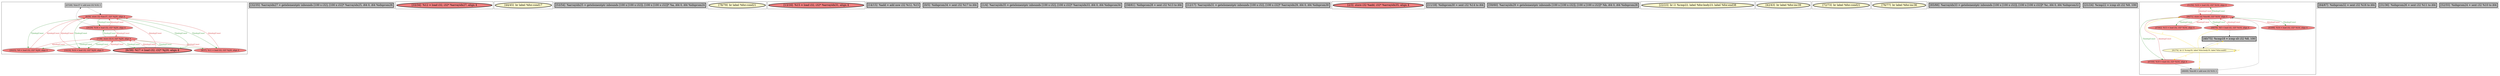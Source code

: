 
digraph G {





subgraph cluster24 {


node876 [fillcolor=grey,label="[27/28]  %inc37 = add nsw i32 %18, 1",shape=rectangle,style=filled ]
node870 [fillcolor=lightcoral,label="[26/29]  %18 = load i32, i32* %j20, align 4",shape=ellipse,style=filled ]
node873 [fillcolor=lightcoral,label="[9/30]  store i32 %inc37, i32* %j20, align 4",shape=ellipse,style=filled ]
node869 [fillcolor=lightcoral,label="[20/25]  %9 = load i32, i32* %j20, align 4",shape=ellipse,style=filled ]
node875 [fillcolor=lightcoral,label="[10/19]  %14 = load i32, i32* %j20, align 4",shape=ellipse,style=filled ]
node871 [fillcolor=lightcoral,label="[7/38]  store i32 0, i32* %j20, align 4",shape=ellipse,style=filled ]
node874 [fillcolor=lightcoral,label="[8/37]  %11 = load i32, i32* %j20, align 4",shape=ellipse,style=filled ]
node872 [penwidth=3.0,fontsize=20,fillcolor=lightcoral,label="[6/39]  %17 = load i32, i32* %j20, align 4",shape=ellipse,style=filled ]

node870->node871 [style=solid,color=firebrick3,label="A|indep|Const",penwidth=1.0,fontcolor=firebrick3 ]
node871->node870 [style=solid,color=forestgreen,label="T|indep|Const",penwidth=1.0,fontcolor=forestgreen ]
node873->node870 [style=solid,color=forestgreen,label="T|indep|Const",penwidth=1.0,fontcolor=forestgreen ]
node871->node869 [style=solid,color=forestgreen,label="T|indep|Const",penwidth=1.0,fontcolor=forestgreen ]
node873->node875 [style=solid,color=forestgreen,label="T|indep|Const",penwidth=1.0,fontcolor=forestgreen ]
node871->node872 [style=solid,color=forestgreen,label="T|indep|Const",penwidth=1.0,fontcolor=forestgreen ]
node870->node876 [style=solid,color=black,label="",penwidth=0.5,fontcolor=black ]
node876->node873 [style=solid,color=black,label="",penwidth=0.5,fontcolor=black ]
node872->node873 [style=solid,color=firebrick3,label="A|indep|Const",penwidth=1.0,fontcolor=firebrick3 ]
node869->node871 [style=solid,color=firebrick3,label="A|indep|Const",penwidth=1.0,fontcolor=firebrick3 ]
node873->node872 [style=solid,color=forestgreen,label="T|indep|Const",penwidth=1.0,fontcolor=forestgreen ]
node875->node873 [style=solid,color=firebrick3,label="A|indep|Const",penwidth=1.0,fontcolor=firebrick3 ]
node869->node873 [style=solid,color=firebrick3,label="A|indep|Const",penwidth=1.0,fontcolor=firebrick3 ]
node871->node875 [style=solid,color=forestgreen,label="T|indep|Const",penwidth=1.0,fontcolor=forestgreen ]
node873->node874 [style=solid,color=forestgreen,label="T|indep|Const",penwidth=1.0,fontcolor=forestgreen ]
node873->node869 [style=solid,color=forestgreen,label="T|indep|Const",penwidth=1.0,fontcolor=forestgreen ]
node872->node871 [style=solid,color=firebrick3,label="A|indep|Const",penwidth=1.0,fontcolor=firebrick3 ]
node874->node871 [style=solid,color=firebrick3,label="A|indep|Const",penwidth=1.0,fontcolor=firebrick3 ]
node874->node873 [style=solid,color=firebrick3,label="A|indep|Const",penwidth=1.0,fontcolor=firebrick3 ]
node871->node874 [style=solid,color=forestgreen,label="T|indep|Const",penwidth=1.0,fontcolor=forestgreen ]
node875->node871 [style=solid,color=firebrick3,label="A|indep|Const",penwidth=1.0,fontcolor=firebrick3 ]
node870->node873 [style=solid,color=firebrick3,label="A|indep|Const",penwidth=1.0,fontcolor=firebrick3 ]


}

subgraph cluster22 {


node867 [penwidth=3.0,fontsize=20,fillcolor=grey,label="[32/35]  %arrayidx27 = getelementptr inbounds [100 x i32], [100 x i32]* %arrayidx25, i64 0, i64 %idxprom26",shape=rectangle,style=filled ]



}

subgraph cluster20 {


node865 [penwidth=3.0,fontsize=20,fillcolor=lightcoral,label="[33/34]  %12 = load i32, i32* %arrayidx27, align 4",shape=ellipse,style=filled ]



}

subgraph cluster18 {


node863 [penwidth=3.0,fontsize=20,fillcolor=lemonchiffon,label="[44/45]  br label %for.cond17",shape=ellipse,style=filled ]



}

subgraph cluster16 {


node861 [penwidth=3.0,fontsize=20,fillcolor=grey,label="[53/54]  %arrayidx25 = getelementptr inbounds [100 x [100 x i32]], [100 x [100 x i32]]* %a, i64 0, i64 %idxprom24",shape=rectangle,style=filled ]



}

subgraph cluster17 {


node862 [penwidth=3.0,fontsize=20,fillcolor=lemonchiffon,label="[78/79]  br label %for.cond21",shape=ellipse,style=filled ]



}

subgraph cluster4 {


node841 [penwidth=3.0,fontsize=20,fillcolor=lightcoral,label="[13/16]  %15 = load i32, i32* %arrayidx31, align 4",shape=ellipse,style=filled ]



}

subgraph cluster3 {


node840 [penwidth=3.0,fontsize=20,fillcolor=grey,label="[14/15]  %add = add nsw i32 %12, %15",shape=rectangle,style=filled ]



}

subgraph cluster2 {


node839 [penwidth=3.0,fontsize=20,fillcolor=grey,label="[0/5]  %idxprom34 = sext i32 %17 to i64",shape=rectangle,style=filled ]



}

subgraph cluster1 {


node838 [penwidth=3.0,fontsize=20,fillcolor=grey,label="[1/4]  %arrayidx35 = getelementptr inbounds [100 x i32], [100 x i32]* %arrayidx33, i64 0, i64 %idxprom34",shape=rectangle,style=filled ]



}

subgraph cluster12 {


node857 [penwidth=3.0,fontsize=20,fillcolor=grey,label="[58/61]  %idxprom28 = sext i32 %13 to i64",shape=rectangle,style=filled ]



}

subgraph cluster5 {


node842 [penwidth=3.0,fontsize=20,fillcolor=grey,label="[12/17]  %arrayidx31 = getelementptr inbounds [100 x i32], [100 x i32]* %arrayidx29, i64 0, i64 %idxprom30",shape=rectangle,style=filled ]



}

subgraph cluster0 {


node837 [penwidth=3.0,fontsize=20,fillcolor=lightcoral,label="[2/3]  store i32 %add, i32* %arrayidx35, align 4",shape=ellipse,style=filled ]



}

subgraph cluster6 {


node843 [penwidth=3.0,fontsize=20,fillcolor=grey,label="[11/18]  %idxprom30 = sext i32 %14 to i64",shape=rectangle,style=filled ]



}

subgraph cluster14 {


node859 [penwidth=3.0,fontsize=20,fillcolor=grey,label="[59/60]  %arrayidx29 = getelementptr inbounds [100 x [100 x i32]], [100 x [100 x i32]]* %b, i64 0, i64 %idxprom28",shape=rectangle,style=filled ]



}

subgraph cluster7 {


node844 [penwidth=3.0,fontsize=20,fillcolor=lemonchiffon,label="[22/23]  br i1 %cmp22, label %for.body23, label %for.end38",shape=ellipse,style=filled ]



}

subgraph cluster23 {


node868 [penwidth=3.0,fontsize=20,fillcolor=lemonchiffon,label="[42/43]  br label %for.inc39",shape=ellipse,style=filled ]



}

subgraph cluster8 {


node845 [penwidth=3.0,fontsize=20,fillcolor=lemonchiffon,label="[72/73]  br label %for.cond21",shape=ellipse,style=filled ]



}

subgraph cluster21 {


node866 [penwidth=3.0,fontsize=20,fillcolor=lemonchiffon,label="[76/77]  br label %for.inc36",shape=ellipse,style=filled ]



}

subgraph cluster9 {


node846 [penwidth=3.0,fontsize=20,fillcolor=grey,label="[65/66]  %arrayidx33 = getelementptr inbounds [100 x [100 x i32]], [100 x [100 x i32]]* %c, i64 0, i64 %idxprom32",shape=rectangle,style=filled ]



}

subgraph cluster19 {


node864 [penwidth=3.0,fontsize=20,fillcolor=grey,label="[21/24]  %cmp22 = icmp slt i32 %9, 100",shape=rectangle,style=filled ]



}

subgraph cluster10 {


node855 [fillcolor=lightcoral,label="[51/56]  %10 = load i32, i32* %i16, align 4",shape=ellipse,style=filled ]
node854 [fillcolor=lightcoral,label="[57/62]  %13 = load i32, i32* %i16, align 4",shape=ellipse,style=filled ]
node848 [fillcolor=lightcoral,label="[47/50]  %19 = load i32, i32* %i16, align 4",shape=ellipse,style=filled ]
node852 [penwidth=3.0,fontsize=20,fillcolor=grey,label="[40/75]  %cmp18 = icmp slt i32 %8, 100",shape=rectangle,style=filled ]
node847 [fillcolor=lemonchiffon,label="[41/74]  br i1 %cmp18, label %for.body19, label %for.end41",shape=ellipse,style=filled ]
node849 [fillcolor=grey,label="[48/49]  %inc40 = add nsw i32 %19, 1",shape=rectangle,style=filled ]
node850 [fillcolor=lightcoral,label="[69/70]  %8 = load i32, i32* %i16, align 4",shape=ellipse,style=filled ]
node853 [fillcolor=lightcoral,label="[63/68]  %16 = load i32, i32* %i16, align 4",shape=ellipse,style=filled ]
node851 [fillcolor=lightcoral,label="[46/71]  store i32 %inc40, i32* %i16, align 4",shape=ellipse,style=filled ]

node851->node854 [style=solid,color=forestgreen,label="T|indep|Const",penwidth=1.0,fontcolor=forestgreen ]
node849->node851 [style=solid,color=black,label="",penwidth=0.5,fontcolor=black ]
node848->node849 [style=solid,color=black,label="",penwidth=0.5,fontcolor=black ]
node847->node851 [style=solid,color=gold,label="C",penwidth=1.0,fontcolor=gold ]
node851->node855 [style=solid,color=forestgreen,label="T|indep|Const",penwidth=1.0,fontcolor=forestgreen ]
node847->node852 [style=solid,color=gold,label="C",penwidth=1.0,fontcolor=gold ]
node855->node851 [style=solid,color=firebrick3,label="A|indep|Const",penwidth=1.0,fontcolor=firebrick3 ]
node852->node847 [style=solid,color=black,label="",penwidth=0.5,fontcolor=black ]
node847->node847 [style=solid,color=gold,label="C",penwidth=1.0,fontcolor=gold ]
node850->node852 [style=solid,color=black,label="",penwidth=0.5,fontcolor=black ]
node847->node848 [style=solid,color=gold,label="C",penwidth=1.0,fontcolor=gold ]
node851->node850 [style=solid,color=forestgreen,label="T|indep|Const",penwidth=1.0,fontcolor=forestgreen ]
node848->node851 [style=solid,color=firebrick3,label="A|indep|Const",penwidth=1.0,fontcolor=firebrick3 ]
node851->node853 [style=solid,color=forestgreen,label="T|indep|Const",penwidth=1.0,fontcolor=forestgreen ]
node850->node851 [style=solid,color=firebrick3,label="A|indep|Const",penwidth=1.0,fontcolor=firebrick3 ]
node853->node851 [style=solid,color=firebrick3,label="A|indep|Const",penwidth=1.0,fontcolor=firebrick3 ]
node847->node849 [style=solid,color=gold,label="C",penwidth=1.0,fontcolor=gold ]
node847->node850 [style=solid,color=gold,label="C",penwidth=1.0,fontcolor=gold ]
node851->node848 [style=solid,color=forestgreen,label="T|indep|Const",penwidth=1.0,fontcolor=forestgreen ]
node854->node851 [style=solid,color=firebrick3,label="A|indep|Const",penwidth=1.0,fontcolor=firebrick3 ]


}

subgraph cluster11 {


node856 [penwidth=3.0,fontsize=20,fillcolor=grey,label="[64/67]  %idxprom32 = sext i32 %16 to i64",shape=rectangle,style=filled ]



}

subgraph cluster13 {


node858 [penwidth=3.0,fontsize=20,fillcolor=grey,label="[31/36]  %idxprom26 = sext i32 %11 to i64",shape=rectangle,style=filled ]



}

subgraph cluster15 {


node860 [penwidth=3.0,fontsize=20,fillcolor=grey,label="[52/55]  %idxprom24 = sext i32 %10 to i64",shape=rectangle,style=filled ]



}

}
